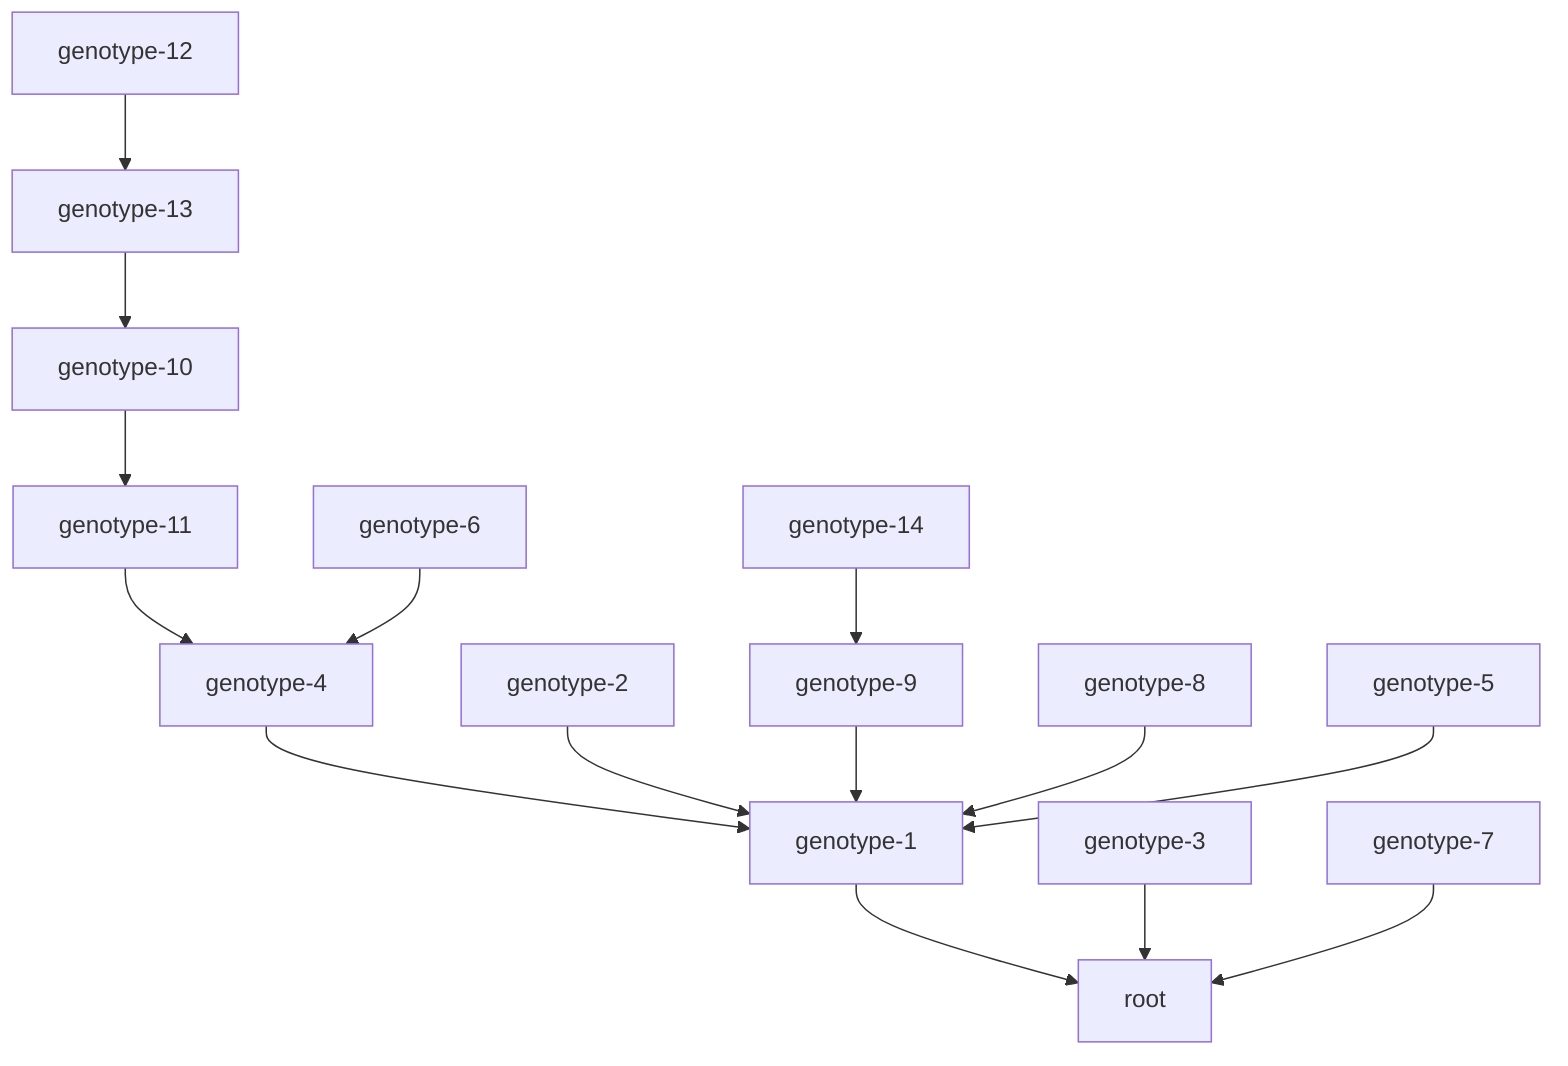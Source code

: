 graph TD;
genotype-1-->root;
genotype-4-->genotype-1;
genotype-2-->genotype-1;
genotype-11-->genotype-4;
genotype-10-->genotype-11;
genotype-3-->root;
genotype-9-->genotype-1;
genotype-14-->genotype-9;
genotype-8-->genotype-1;
genotype-13-->genotype-10;
genotype-6-->genotype-4;
genotype-7-->root;
genotype-5-->genotype-1;
genotype-12-->genotype-13;